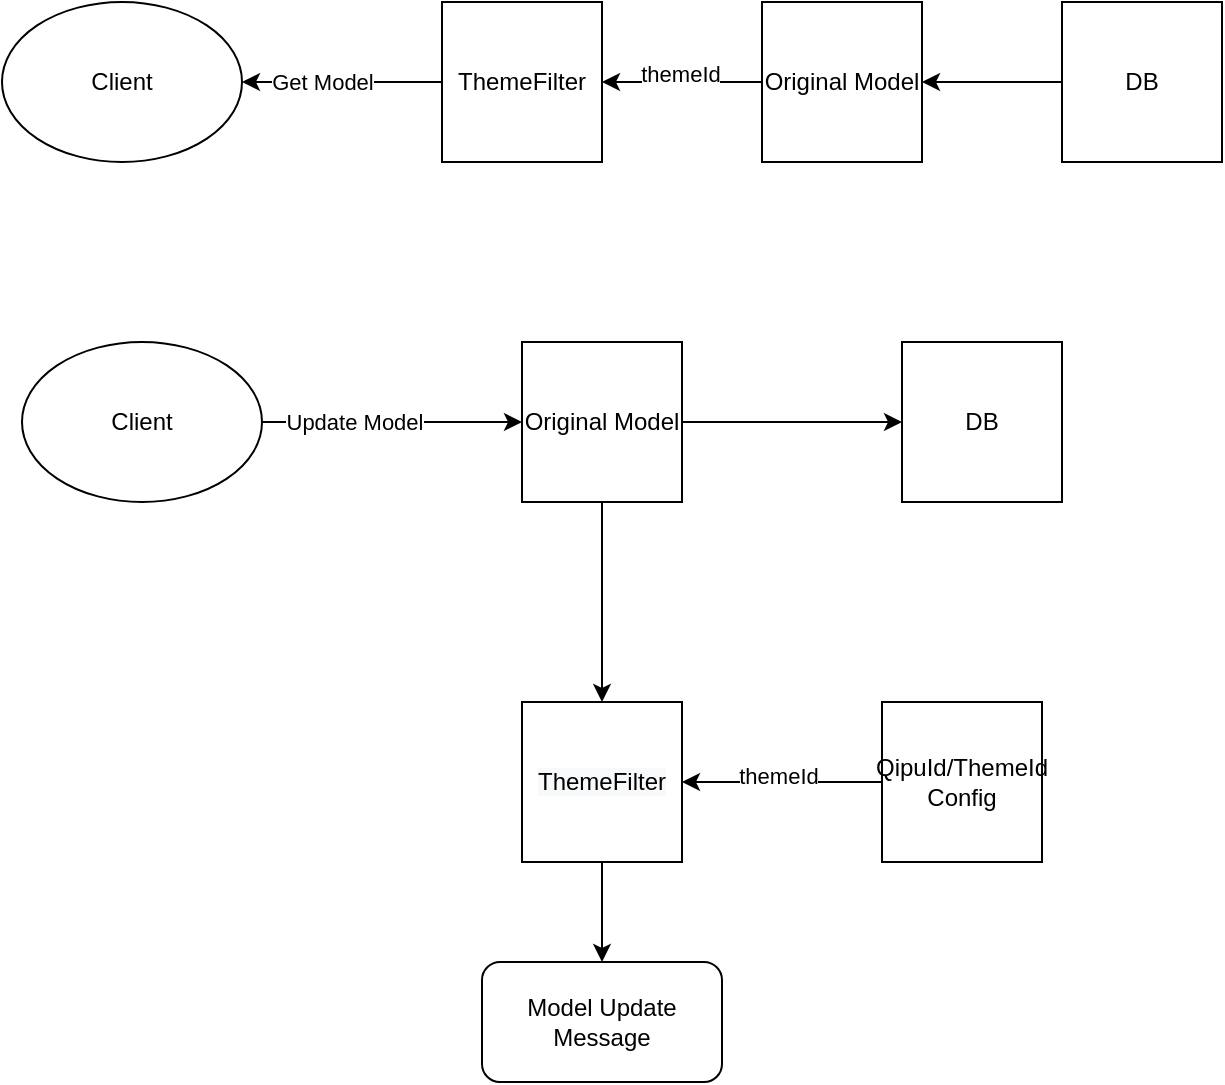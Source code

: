 <mxfile version="14.9.5" type="github">
  <diagram id="XeKue4bGJ2HKQ-jZFkni" name="Page-1">
    <mxGraphModel dx="1426" dy="826" grid="1" gridSize="10" guides="1" tooltips="1" connect="1" arrows="1" fold="1" page="1" pageScale="1" pageWidth="827" pageHeight="1169" math="0" shadow="0">
      <root>
        <mxCell id="0" />
        <mxCell id="1" parent="0" />
        <mxCell id="LaTPF1o16GnauaSsGzQP-10" value="" style="edgeStyle=orthogonalEdgeStyle;rounded=0;orthogonalLoop=1;jettySize=auto;html=1;" edge="1" parent="1" source="LaTPF1o16GnauaSsGzQP-1" target="LaTPF1o16GnauaSsGzQP-9">
          <mxGeometry relative="1" as="geometry" />
        </mxCell>
        <mxCell id="LaTPF1o16GnauaSsGzQP-24" value="Get Model" style="edgeLabel;html=1;align=center;verticalAlign=middle;resizable=0;points=[];" vertex="1" connectable="0" parent="LaTPF1o16GnauaSsGzQP-10">
          <mxGeometry x="0.34" y="-4" relative="1" as="geometry">
            <mxPoint x="7" y="4" as="offset" />
          </mxGeometry>
        </mxCell>
        <mxCell id="LaTPF1o16GnauaSsGzQP-1" value="ThemeFilter" style="whiteSpace=wrap;html=1;aspect=fixed;" vertex="1" parent="1">
          <mxGeometry x="320" y="270" width="80" height="80" as="geometry" />
        </mxCell>
        <mxCell id="LaTPF1o16GnauaSsGzQP-8" value="" style="edgeStyle=orthogonalEdgeStyle;rounded=0;orthogonalLoop=1;jettySize=auto;html=1;" edge="1" parent="1" source="LaTPF1o16GnauaSsGzQP-4" target="LaTPF1o16GnauaSsGzQP-1">
          <mxGeometry relative="1" as="geometry" />
        </mxCell>
        <mxCell id="LaTPF1o16GnauaSsGzQP-12" value="themeId" style="edgeLabel;html=1;align=center;verticalAlign=middle;resizable=0;points=[];" vertex="1" connectable="0" parent="LaTPF1o16GnauaSsGzQP-8">
          <mxGeometry x="0.029" y="-4" relative="1" as="geometry">
            <mxPoint as="offset" />
          </mxGeometry>
        </mxCell>
        <mxCell id="LaTPF1o16GnauaSsGzQP-4" value="Original Model" style="whiteSpace=wrap;html=1;aspect=fixed;" vertex="1" parent="1">
          <mxGeometry x="480" y="270" width="80" height="80" as="geometry" />
        </mxCell>
        <mxCell id="LaTPF1o16GnauaSsGzQP-7" value="" style="edgeStyle=orthogonalEdgeStyle;rounded=0;orthogonalLoop=1;jettySize=auto;html=1;" edge="1" parent="1" source="LaTPF1o16GnauaSsGzQP-5" target="LaTPF1o16GnauaSsGzQP-4">
          <mxGeometry relative="1" as="geometry" />
        </mxCell>
        <mxCell id="LaTPF1o16GnauaSsGzQP-5" value="DB" style="whiteSpace=wrap;html=1;aspect=fixed;" vertex="1" parent="1">
          <mxGeometry x="630" y="270" width="80" height="80" as="geometry" />
        </mxCell>
        <mxCell id="LaTPF1o16GnauaSsGzQP-9" value="Client" style="ellipse;whiteSpace=wrap;html=1;" vertex="1" parent="1">
          <mxGeometry x="100" y="270" width="120" height="80" as="geometry" />
        </mxCell>
        <mxCell id="LaTPF1o16GnauaSsGzQP-22" value="" style="edgeStyle=orthogonalEdgeStyle;rounded=0;orthogonalLoop=1;jettySize=auto;html=1;" edge="1" parent="1" source="LaTPF1o16GnauaSsGzQP-17" target="LaTPF1o16GnauaSsGzQP-21">
          <mxGeometry relative="1" as="geometry">
            <Array as="points">
              <mxPoint x="500" y="480" />
              <mxPoint x="500" y="480" />
            </Array>
          </mxGeometry>
        </mxCell>
        <mxCell id="LaTPF1o16GnauaSsGzQP-28" value="" style="edgeStyle=orthogonalEdgeStyle;rounded=0;orthogonalLoop=1;jettySize=auto;html=1;" edge="1" parent="1" source="LaTPF1o16GnauaSsGzQP-17" target="LaTPF1o16GnauaSsGzQP-23">
          <mxGeometry relative="1" as="geometry" />
        </mxCell>
        <mxCell id="LaTPF1o16GnauaSsGzQP-17" value="Original Model" style="whiteSpace=wrap;html=1;aspect=fixed;" vertex="1" parent="1">
          <mxGeometry x="360" y="440" width="80" height="80" as="geometry" />
        </mxCell>
        <mxCell id="LaTPF1o16GnauaSsGzQP-19" style="edgeStyle=orthogonalEdgeStyle;rounded=0;orthogonalLoop=1;jettySize=auto;html=1;exitX=1;exitY=0.5;exitDx=0;exitDy=0;" edge="1" parent="1" source="LaTPF1o16GnauaSsGzQP-18" target="LaTPF1o16GnauaSsGzQP-17">
          <mxGeometry relative="1" as="geometry" />
        </mxCell>
        <mxCell id="LaTPF1o16GnauaSsGzQP-20" value="Update Model" style="edgeLabel;html=1;align=center;verticalAlign=middle;resizable=0;points=[];" vertex="1" connectable="0" parent="LaTPF1o16GnauaSsGzQP-19">
          <mxGeometry x="-0.289" relative="1" as="geometry">
            <mxPoint as="offset" />
          </mxGeometry>
        </mxCell>
        <mxCell id="LaTPF1o16GnauaSsGzQP-18" value="Client" style="ellipse;whiteSpace=wrap;html=1;" vertex="1" parent="1">
          <mxGeometry x="110" y="440" width="120" height="80" as="geometry" />
        </mxCell>
        <mxCell id="LaTPF1o16GnauaSsGzQP-21" value="DB" style="whiteSpace=wrap;html=1;aspect=fixed;" vertex="1" parent="1">
          <mxGeometry x="550" y="440" width="80" height="80" as="geometry" />
        </mxCell>
        <mxCell id="LaTPF1o16GnauaSsGzQP-30" value="" style="edgeStyle=orthogonalEdgeStyle;rounded=0;orthogonalLoop=1;jettySize=auto;html=1;" edge="1" parent="1" source="LaTPF1o16GnauaSsGzQP-23" target="LaTPF1o16GnauaSsGzQP-29">
          <mxGeometry relative="1" as="geometry" />
        </mxCell>
        <mxCell id="LaTPF1o16GnauaSsGzQP-23" value="&lt;meta charset=&quot;utf-8&quot;&gt;&lt;span style=&quot;color: rgb(0, 0, 0); font-family: helvetica; font-size: 12px; font-style: normal; font-weight: 400; letter-spacing: normal; text-align: center; text-indent: 0px; text-transform: none; word-spacing: 0px; background-color: rgb(248, 249, 250); display: inline; float: none;&quot;&gt;ThemeFilter&lt;/span&gt;" style="whiteSpace=wrap;html=1;aspect=fixed;" vertex="1" parent="1">
          <mxGeometry x="360" y="620" width="80" height="80" as="geometry" />
        </mxCell>
        <mxCell id="LaTPF1o16GnauaSsGzQP-29" value="Model Update Message" style="rounded=1;whiteSpace=wrap;html=1;" vertex="1" parent="1">
          <mxGeometry x="340" y="750" width="120" height="60" as="geometry" />
        </mxCell>
        <mxCell id="LaTPF1o16GnauaSsGzQP-32" value="" style="edgeStyle=orthogonalEdgeStyle;rounded=0;orthogonalLoop=1;jettySize=auto;html=1;" edge="1" parent="1" source="LaTPF1o16GnauaSsGzQP-31" target="LaTPF1o16GnauaSsGzQP-23">
          <mxGeometry relative="1" as="geometry" />
        </mxCell>
        <mxCell id="LaTPF1o16GnauaSsGzQP-33" value="themeId" style="edgeLabel;html=1;align=center;verticalAlign=middle;resizable=0;points=[];" vertex="1" connectable="0" parent="LaTPF1o16GnauaSsGzQP-32">
          <mxGeometry x="0.04" y="-3" relative="1" as="geometry">
            <mxPoint as="offset" />
          </mxGeometry>
        </mxCell>
        <mxCell id="LaTPF1o16GnauaSsGzQP-31" value="QipuId/ThemeId Config" style="whiteSpace=wrap;html=1;aspect=fixed;" vertex="1" parent="1">
          <mxGeometry x="540" y="620" width="80" height="80" as="geometry" />
        </mxCell>
      </root>
    </mxGraphModel>
  </diagram>
</mxfile>
